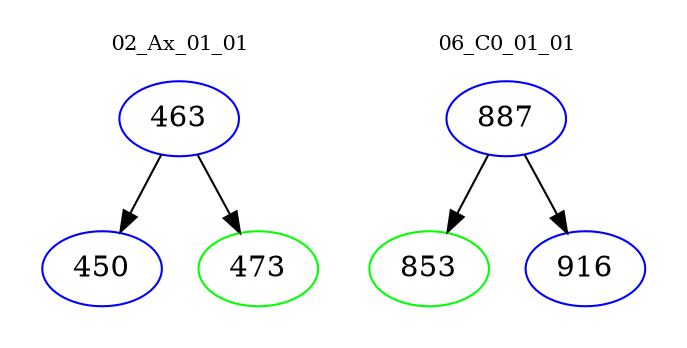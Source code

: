 digraph{
subgraph cluster_0 {
color = white
label = "02_Ax_01_01";
fontsize=10;
T0_463 [label="463", color="blue"]
T0_463 -> T0_450 [color="black"]
T0_450 [label="450", color="blue"]
T0_463 -> T0_473 [color="black"]
T0_473 [label="473", color="green"]
}
subgraph cluster_1 {
color = white
label = "06_C0_01_01";
fontsize=10;
T1_887 [label="887", color="blue"]
T1_887 -> T1_853 [color="black"]
T1_853 [label="853", color="green"]
T1_887 -> T1_916 [color="black"]
T1_916 [label="916", color="blue"]
}
}
